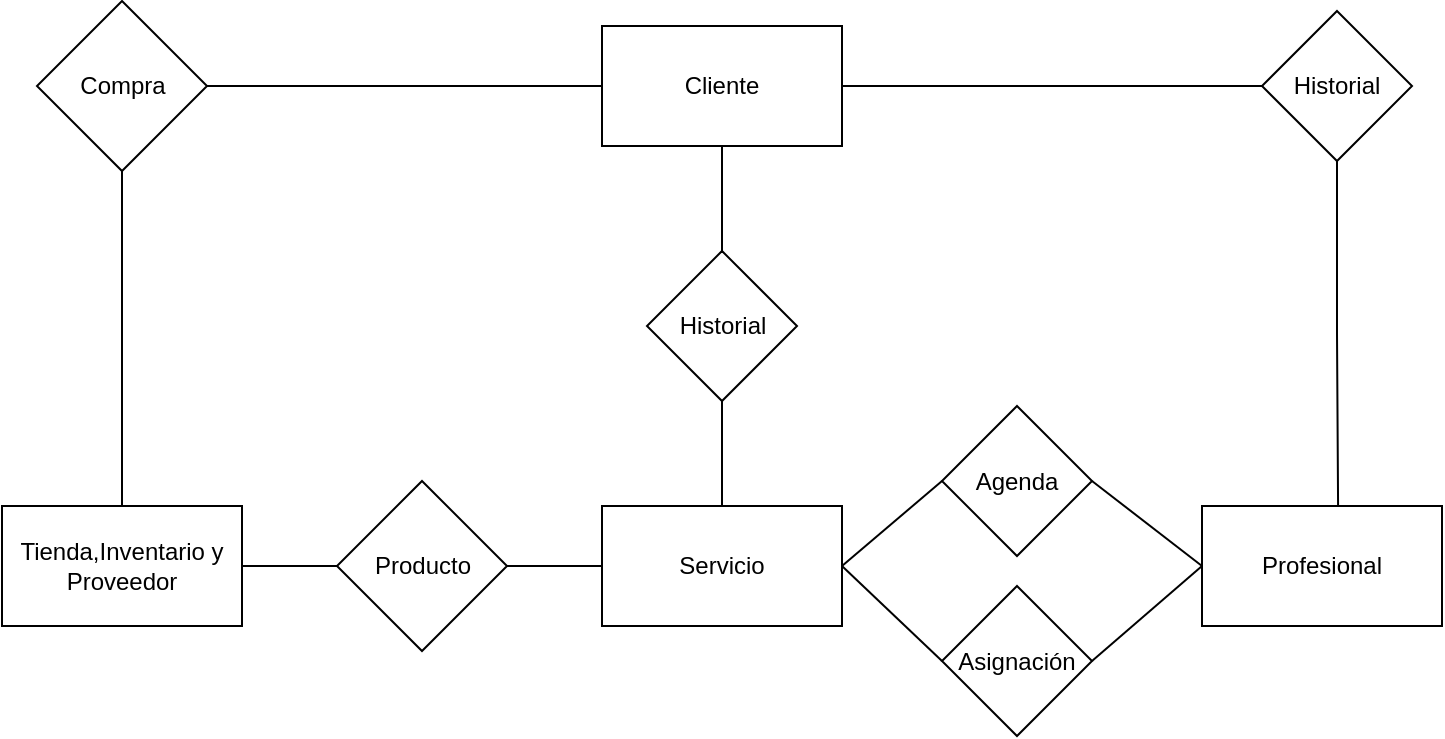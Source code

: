 <mxfile version="12.3.4" type="google" pages="1"><diagram id="NNQc_7u242ZPVdNKrC9Y" name="Page-1"><mxGraphModel dx="1038" dy="615" grid="1" gridSize="10" guides="1" tooltips="1" connect="1" arrows="1" fold="1" page="1" pageScale="1" pageWidth="827" pageHeight="1169" math="0" shadow="0"><root><mxCell id="0"/><mxCell id="1" parent="0"/><mxCell id="dOFjL1Hr7-iZTFTB_leQ-1" value="Servicio" style="rounded=0;whiteSpace=wrap;html=1;" parent="1" vertex="1"><mxGeometry x="380" y="330" width="120" height="60" as="geometry"/></mxCell><mxCell id="dOFjL1Hr7-iZTFTB_leQ-2" value="Profesional" style="rounded=0;whiteSpace=wrap;html=1;" parent="1" vertex="1"><mxGeometry x="680" y="330" width="120" height="60" as="geometry"/></mxCell><mxCell id="dOFjL1Hr7-iZTFTB_leQ-3" value="Tienda,Inventario y Proveedor" style="rounded=0;whiteSpace=wrap;html=1;" parent="1" vertex="1"><mxGeometry x="80" y="330" width="120" height="60" as="geometry"/></mxCell><mxCell id="CpOmdiTBkREXsWbynef0-3" style="edgeStyle=orthogonalEdgeStyle;rounded=0;orthogonalLoop=1;jettySize=auto;html=1;exitX=1;exitY=0.5;exitDx=0;exitDy=0;entryX=0;entryY=0.5;entryDx=0;entryDy=0;endArrow=none;endFill=0;" parent="1" source="dOFjL1Hr7-iZTFTB_leQ-4" target="CpOmdiTBkREXsWbynef0-2" edge="1"><mxGeometry relative="1" as="geometry"/></mxCell><mxCell id="dOFjL1Hr7-iZTFTB_leQ-4" value="Cliente" style="rounded=0;whiteSpace=wrap;html=1;" parent="1" vertex="1"><mxGeometry x="380" y="90" width="120" height="60" as="geometry"/></mxCell><mxCell id="dOFjL1Hr7-iZTFTB_leQ-5" value="Historial" style="rhombus;whiteSpace=wrap;html=1;" parent="1" vertex="1"><mxGeometry x="402.5" y="202.5" width="75" height="75" as="geometry"/></mxCell><mxCell id="dOFjL1Hr7-iZTFTB_leQ-7" value="Asignación" style="rhombus;whiteSpace=wrap;html=1;" parent="1" vertex="1"><mxGeometry x="550" y="370" width="75" height="75" as="geometry"/></mxCell><mxCell id="dOFjL1Hr7-iZTFTB_leQ-8" value="" style="endArrow=none;html=1;entryX=0.5;entryY=1;entryDx=0;entryDy=0;exitX=0.5;exitY=0;exitDx=0;exitDy=0;" parent="1" source="dOFjL1Hr7-iZTFTB_leQ-5" target="dOFjL1Hr7-iZTFTB_leQ-4" edge="1"><mxGeometry width="50" height="50" relative="1" as="geometry"><mxPoint x="80" y="470" as="sourcePoint"/><mxPoint x="130" y="420" as="targetPoint"/></mxGeometry></mxCell><mxCell id="dOFjL1Hr7-iZTFTB_leQ-9" value="" style="endArrow=none;html=1;exitX=0.5;exitY=0;exitDx=0;exitDy=0;entryX=0.5;entryY=1;entryDx=0;entryDy=0;" parent="1" source="dOFjL1Hr7-iZTFTB_leQ-1" target="dOFjL1Hr7-iZTFTB_leQ-5" edge="1"><mxGeometry width="50" height="50" relative="1" as="geometry"><mxPoint x="390" y="330" as="sourcePoint"/><mxPoint x="440" y="280" as="targetPoint"/></mxGeometry></mxCell><mxCell id="dOFjL1Hr7-iZTFTB_leQ-10" value="" style="endArrow=none;html=1;entryX=0;entryY=0.5;entryDx=0;entryDy=0;exitX=1;exitY=0.5;exitDx=0;exitDy=0;" parent="1" source="dOFjL1Hr7-iZTFTB_leQ-19" target="dOFjL1Hr7-iZTFTB_leQ-1" edge="1"><mxGeometry width="50" height="50" relative="1" as="geometry"><mxPoint x="310" y="359" as="sourcePoint"/><mxPoint x="130" y="420" as="targetPoint"/></mxGeometry></mxCell><mxCell id="dOFjL1Hr7-iZTFTB_leQ-11" value="" style="endArrow=none;html=1;entryX=0;entryY=0.5;entryDx=0;entryDy=0;exitX=1;exitY=0.5;exitDx=0;exitDy=0;" parent="1" source="dOFjL1Hr7-iZTFTB_leQ-3" target="dOFjL1Hr7-iZTFTB_leQ-19" edge="1"><mxGeometry width="50" height="50" relative="1" as="geometry"><mxPoint x="80" y="470" as="sourcePoint"/><mxPoint x="230" y="359" as="targetPoint"/></mxGeometry></mxCell><mxCell id="dOFjL1Hr7-iZTFTB_leQ-12" value="" style="endArrow=none;html=1;entryX=0;entryY=0.5;entryDx=0;entryDy=0;exitX=1;exitY=0.5;exitDx=0;exitDy=0;" parent="1" source="dOFjL1Hr7-iZTFTB_leQ-1" target="dOFjL1Hr7-iZTFTB_leQ-7" edge="1"><mxGeometry width="50" height="50" relative="1" as="geometry"><mxPoint x="80" y="470" as="sourcePoint"/><mxPoint x="130" y="420" as="targetPoint"/></mxGeometry></mxCell><mxCell id="dOFjL1Hr7-iZTFTB_leQ-13" value="" style="endArrow=none;html=1;entryX=0;entryY=0.5;entryDx=0;entryDy=0;exitX=1;exitY=0.5;exitDx=0;exitDy=0;" parent="1" source="dOFjL1Hr7-iZTFTB_leQ-7" target="dOFjL1Hr7-iZTFTB_leQ-2" edge="1"><mxGeometry width="50" height="50" relative="1" as="geometry"><mxPoint x="80" y="470" as="sourcePoint"/><mxPoint x="130" y="420" as="targetPoint"/></mxGeometry></mxCell><mxCell id="dOFjL1Hr7-iZTFTB_leQ-14" value="&lt;span style=&quot;white-space: normal&quot;&gt;Compra&lt;br&gt;&lt;/span&gt;" style="rhombus;whiteSpace=wrap;html=1;" parent="1" vertex="1"><mxGeometry x="97.5" y="77.5" width="85" height="85" as="geometry"/></mxCell><mxCell id="dOFjL1Hr7-iZTFTB_leQ-15" value="" style="endArrow=none;html=1;entryX=0.5;entryY=1;entryDx=0;entryDy=0;exitX=0.5;exitY=0;exitDx=0;exitDy=0;" parent="1" source="dOFjL1Hr7-iZTFTB_leQ-3" target="dOFjL1Hr7-iZTFTB_leQ-14" edge="1"><mxGeometry width="50" height="50" relative="1" as="geometry"><mxPoint x="80" y="460" as="sourcePoint"/><mxPoint x="130" y="410" as="targetPoint"/></mxGeometry></mxCell><mxCell id="dOFjL1Hr7-iZTFTB_leQ-16" value="" style="endArrow=none;html=1;entryX=0;entryY=0.5;entryDx=0;entryDy=0;exitX=1;exitY=0.5;exitDx=0;exitDy=0;" parent="1" source="dOFjL1Hr7-iZTFTB_leQ-14" target="dOFjL1Hr7-iZTFTB_leQ-4" edge="1"><mxGeometry width="50" height="50" relative="1" as="geometry"><mxPoint x="240" y="120" as="sourcePoint"/><mxPoint x="190" y="160" as="targetPoint"/></mxGeometry></mxCell><mxCell id="dOFjL1Hr7-iZTFTB_leQ-19" value="&lt;span style=&quot;white-space: normal&quot;&gt;Producto&lt;/span&gt;" style="rhombus;whiteSpace=wrap;html=1;" parent="1" vertex="1"><mxGeometry x="247.5" y="317.5" width="85" height="85" as="geometry"/></mxCell><mxCell id="CpOmdiTBkREXsWbynef0-4" style="edgeStyle=orthogonalEdgeStyle;rounded=0;orthogonalLoop=1;jettySize=auto;html=1;exitX=0.5;exitY=1;exitDx=0;exitDy=0;entryX=0.567;entryY=0;entryDx=0;entryDy=0;entryPerimeter=0;endArrow=none;endFill=0;" parent="1" source="CpOmdiTBkREXsWbynef0-2" target="dOFjL1Hr7-iZTFTB_leQ-2" edge="1"><mxGeometry relative="1" as="geometry"/></mxCell><mxCell id="CpOmdiTBkREXsWbynef0-2" value="Historial" style="rhombus;whiteSpace=wrap;html=1;" parent="1" vertex="1"><mxGeometry x="710" y="82.5" width="75" height="75" as="geometry"/></mxCell><mxCell id="CpOmdiTBkREXsWbynef0-5" value="Agenda" style="rhombus;whiteSpace=wrap;html=1;" parent="1" vertex="1"><mxGeometry x="550" y="280" width="75" height="75" as="geometry"/></mxCell><mxCell id="CpOmdiTBkREXsWbynef0-7" value="" style="endArrow=none;html=1;entryX=0;entryY=0.5;entryDx=0;entryDy=0;exitX=1;exitY=0.5;exitDx=0;exitDy=0;" parent="1" source="CpOmdiTBkREXsWbynef0-5" target="dOFjL1Hr7-iZTFTB_leQ-2" edge="1"><mxGeometry width="50" height="50" relative="1" as="geometry"><mxPoint x="635" y="437.5" as="sourcePoint"/><mxPoint x="690" y="370" as="targetPoint"/></mxGeometry></mxCell><mxCell id="CpOmdiTBkREXsWbynef0-8" value="" style="endArrow=none;html=1;entryX=1;entryY=0.5;entryDx=0;entryDy=0;exitX=0;exitY=0.5;exitDx=0;exitDy=0;" parent="1" source="CpOmdiTBkREXsWbynef0-5" target="dOFjL1Hr7-iZTFTB_leQ-1" edge="1"><mxGeometry width="50" height="50" relative="1" as="geometry"><mxPoint x="635" y="307.5" as="sourcePoint"/><mxPoint x="690" y="370" as="targetPoint"/></mxGeometry></mxCell></root></mxGraphModel></diagram></mxfile>
